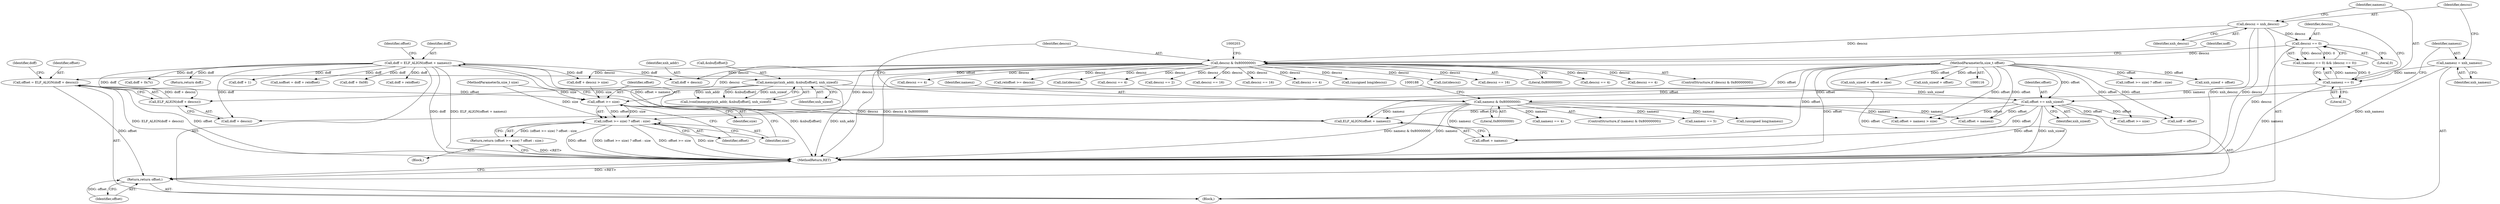 digraph "0_file_b4c01141e5367f247b84dcaf6aefbb4e741842b8@integer" {
"1000230" [label="(Call,offset = ELF_ALIGN(doff + descsz))"];
"1000232" [label="(Call,ELF_ALIGN(doff + descsz))"];
"1000215" [label="(Call,doff = ELF_ALIGN(offset + namesz))"];
"1000217" [label="(Call,ELF_ALIGN(offset + namesz))"];
"1000119" [label="(MethodParameterIn,size_t offset)"];
"1000157" [label="(Call,offset += xnh_sizeof)"];
"1000150" [label="(Call,memcpy(xnh_addr, &nbuf[offset], xnh_sizeof))"];
"1000183" [label="(Call,namesz & 0x80000000)"];
"1000168" [label="(Call,namesz == 0)"];
"1000160" [label="(Call,namesz = xnh_namesz)"];
"1000198" [label="(Call,descsz & 0x80000000)"];
"1000163" [label="(Call,descsz = xnh_descsz)"];
"1000171" [label="(Call,descsz == 0)"];
"1000245" [label="(Call,offset >= size)"];
"1000244" [label="(Call,(offset >= size) ? offset : size)"];
"1000243" [label="(Return,return (offset >= size) ? offset : size;)"];
"1001235" [label="(Return,return offset;)"];
"1001237" [label="(MethodReturn,RET)"];
"1000150" [label="(Call,memcpy(xnh_addr, &nbuf[offset], xnh_sizeof))"];
"1000249" [label="(Identifier,size)"];
"1000245" [label="(Call,offset >= size)"];
"1000156" [label="(Identifier,xnh_sizeof)"];
"1000163" [label="(Call,descsz = xnh_descsz)"];
"1000161" [label="(Identifier,namesz)"];
"1000213" [label="(Identifier,noff)"];
"1000176" [label="(Call,(offset >= size) ? offset : size)"];
"1000199" [label="(Identifier,descsz)"];
"1000232" [label="(Call,ELF_ALIGN(doff + descsz))"];
"1000682" [label="(Call,(int)descsz)"];
"1000542" [label="(Call,descsz == 4)"];
"1000192" [label="(Call,(unsigned long)namesz)"];
"1000125" [label="(Block,)"];
"1000165" [label="(Identifier,xnh_descsz)"];
"1000239" [label="(Identifier,doff)"];
"1000230" [label="(Call,offset = ELF_ALIGN(doff + descsz))"];
"1000282" [label="(Call,descsz == 2)"];
"1000994" [label="(Call,doff + 0x7c)"];
"1000172" [label="(Identifier,descsz)"];
"1000222" [label="(Call,offset + namesz > size)"];
"1001235" [label="(Return,return offset;)"];
"1000183" [label="(Call,namesz & 0x80000000)"];
"1000212" [label="(Call,noff = offset)"];
"1000479" [label="(Call,descsz == 16)"];
"1000228" [label="(Return,return doff;)"];
"1000185" [label="(Literal,0x80000000)"];
"1000867" [label="(Call,namesz == 4)"];
"1000243" [label="(Return,return (offset >= size) ? offset : size;)"];
"1000294" [label="(Call,doff + 1)"];
"1000177" [label="(Call,offset >= size)"];
"1000148" [label="(Call,(void)memcpy(xnh_addr, &nbuf[offset], xnh_sizeof))"];
"1000170" [label="(Literal,0)"];
"1000167" [label="(Call,(namesz == 0) && (descsz == 0))"];
"1000464" [label="(Call,descsz == 16)"];
"1000164" [label="(Identifier,descsz)"];
"1000184" [label="(Identifier,namesz)"];
"1000182" [label="(ControlStructure,if (namesz & 0x80000000))"];
"1000731" [label="(Call,descsz == 4)"];
"1000233" [label="(Call,doff + descsz)"];
"1000151" [label="(Identifier,xnh_addr)"];
"1000139" [label="(Call,xnh_sizeof + offset)"];
"1000244" [label="(Call,(offset >= size) ? offset : size)"];
"1000207" [label="(Call,(unsigned long)descsz)"];
"1000237" [label="(Call,doff + descsz > size)"];
"1000662" [label="(Call,(int)descsz)"];
"1000231" [label="(Identifier,offset)"];
"1000160" [label="(Call,namesz = xnh_namesz)"];
"1000217" [label="(Call,ELF_ALIGN(offset + namesz))"];
"1000119" [label="(MethodParameterIn,size_t offset)"];
"1000224" [label="(Identifier,offset)"];
"1000157" [label="(Call,offset += xnh_sizeof)"];
"1000138" [label="(Call,xnh_sizeof + offset > size)"];
"1000158" [label="(Identifier,offset)"];
"1001065" [label="(Call,noffset = doff + reloffset)"];
"1000215" [label="(Call,doff = ELF_ALIGN(offset + namesz))"];
"1000317" [label="(Call,descsz == 16)"];
"1000169" [label="(Identifier,namesz)"];
"1000247" [label="(Identifier,size)"];
"1000168" [label="(Call,namesz == 0)"];
"1000200" [label="(Literal,0x80000000)"];
"1000264" [label="(Call,namesz == 5)"];
"1000159" [label="(Identifier,xnh_sizeof)"];
"1000807" [label="(Call,descsz == 4)"];
"1000218" [label="(Call,offset + namesz)"];
"1001236" [label="(Identifier,offset)"];
"1000223" [label="(Call,offset + namesz)"];
"1000638" [label="(Call,descsz == 4)"];
"1000120" [label="(MethodParameterIn,size_t size)"];
"1001009" [label="(Call,doff + 0x08)"];
"1000248" [label="(Identifier,offset)"];
"1000246" [label="(Identifier,offset)"];
"1000198" [label="(Call,descsz & 0x80000000)"];
"1000197" [label="(ControlStructure,if (descsz & 0x80000000))"];
"1000768" [label="(Call,descsz == 4)"];
"1000162" [label="(Identifier,xnh_namesz)"];
"1000216" [label="(Identifier,doff)"];
"1001067" [label="(Call,doff + reloffset)"];
"1000242" [label="(Block,)"];
"1001093" [label="(Call,reloffset >= descsz)"];
"1000173" [label="(Literal,0)"];
"1000238" [label="(Call,doff + descsz)"];
"1000145" [label="(Call,xnh_sizeof + offset)"];
"1000152" [label="(Call,&nbuf[offset])"];
"1000171" [label="(Call,descsz == 0)"];
"1000230" -> "1000125"  [label="AST: "];
"1000230" -> "1000232"  [label="CFG: "];
"1000231" -> "1000230"  [label="AST: "];
"1000232" -> "1000230"  [label="AST: "];
"1000239" -> "1000230"  [label="CFG: "];
"1000230" -> "1001237"  [label="DDG: offset"];
"1000230" -> "1001237"  [label="DDG: ELF_ALIGN(doff + descsz)"];
"1000232" -> "1000230"  [label="DDG: doff + descsz"];
"1000119" -> "1000230"  [label="DDG: offset"];
"1000230" -> "1000245"  [label="DDG: offset"];
"1000230" -> "1001235"  [label="DDG: offset"];
"1000232" -> "1000233"  [label="CFG: "];
"1000233" -> "1000232"  [label="AST: "];
"1000215" -> "1000232"  [label="DDG: doff"];
"1000198" -> "1000232"  [label="DDG: descsz"];
"1000215" -> "1000125"  [label="AST: "];
"1000215" -> "1000217"  [label="CFG: "];
"1000216" -> "1000215"  [label="AST: "];
"1000217" -> "1000215"  [label="AST: "];
"1000224" -> "1000215"  [label="CFG: "];
"1000215" -> "1001237"  [label="DDG: doff"];
"1000215" -> "1001237"  [label="DDG: ELF_ALIGN(offset + namesz)"];
"1000217" -> "1000215"  [label="DDG: offset + namesz"];
"1000215" -> "1000228"  [label="DDG: doff"];
"1000215" -> "1000233"  [label="DDG: doff"];
"1000215" -> "1000237"  [label="DDG: doff"];
"1000215" -> "1000238"  [label="DDG: doff"];
"1000215" -> "1000294"  [label="DDG: doff"];
"1000215" -> "1000994"  [label="DDG: doff"];
"1000215" -> "1001009"  [label="DDG: doff"];
"1000215" -> "1001065"  [label="DDG: doff"];
"1000215" -> "1001067"  [label="DDG: doff"];
"1000217" -> "1000218"  [label="CFG: "];
"1000218" -> "1000217"  [label="AST: "];
"1000119" -> "1000217"  [label="DDG: offset"];
"1000157" -> "1000217"  [label="DDG: offset"];
"1000183" -> "1000217"  [label="DDG: namesz"];
"1000119" -> "1000116"  [label="AST: "];
"1000119" -> "1001237"  [label="DDG: offset"];
"1000119" -> "1000138"  [label="DDG: offset"];
"1000119" -> "1000139"  [label="DDG: offset"];
"1000119" -> "1000145"  [label="DDG: offset"];
"1000119" -> "1000157"  [label="DDG: offset"];
"1000119" -> "1000176"  [label="DDG: offset"];
"1000119" -> "1000177"  [label="DDG: offset"];
"1000119" -> "1000212"  [label="DDG: offset"];
"1000119" -> "1000218"  [label="DDG: offset"];
"1000119" -> "1000222"  [label="DDG: offset"];
"1000119" -> "1000223"  [label="DDG: offset"];
"1000119" -> "1000244"  [label="DDG: offset"];
"1000119" -> "1000245"  [label="DDG: offset"];
"1000119" -> "1001235"  [label="DDG: offset"];
"1000157" -> "1000125"  [label="AST: "];
"1000157" -> "1000159"  [label="CFG: "];
"1000158" -> "1000157"  [label="AST: "];
"1000159" -> "1000157"  [label="AST: "];
"1000161" -> "1000157"  [label="CFG: "];
"1000157" -> "1001237"  [label="DDG: xnh_sizeof"];
"1000157" -> "1001237"  [label="DDG: offset"];
"1000150" -> "1000157"  [label="DDG: xnh_sizeof"];
"1000157" -> "1000177"  [label="DDG: offset"];
"1000157" -> "1000212"  [label="DDG: offset"];
"1000157" -> "1000218"  [label="DDG: offset"];
"1000157" -> "1000222"  [label="DDG: offset"];
"1000157" -> "1000223"  [label="DDG: offset"];
"1000150" -> "1000148"  [label="AST: "];
"1000150" -> "1000156"  [label="CFG: "];
"1000151" -> "1000150"  [label="AST: "];
"1000152" -> "1000150"  [label="AST: "];
"1000156" -> "1000150"  [label="AST: "];
"1000148" -> "1000150"  [label="CFG: "];
"1000150" -> "1001237"  [label="DDG: xnh_addr"];
"1000150" -> "1001237"  [label="DDG: &nbuf[offset]"];
"1000150" -> "1000148"  [label="DDG: xnh_addr"];
"1000150" -> "1000148"  [label="DDG: &nbuf[offset]"];
"1000150" -> "1000148"  [label="DDG: xnh_sizeof"];
"1000183" -> "1000182"  [label="AST: "];
"1000183" -> "1000185"  [label="CFG: "];
"1000184" -> "1000183"  [label="AST: "];
"1000185" -> "1000183"  [label="AST: "];
"1000188" -> "1000183"  [label="CFG: "];
"1000199" -> "1000183"  [label="CFG: "];
"1000183" -> "1001237"  [label="DDG: namesz"];
"1000183" -> "1001237"  [label="DDG: namesz & 0x80000000"];
"1000168" -> "1000183"  [label="DDG: namesz"];
"1000183" -> "1000192"  [label="DDG: namesz"];
"1000183" -> "1000218"  [label="DDG: namesz"];
"1000183" -> "1000222"  [label="DDG: namesz"];
"1000183" -> "1000223"  [label="DDG: namesz"];
"1000183" -> "1000264"  [label="DDG: namesz"];
"1000183" -> "1000867"  [label="DDG: namesz"];
"1000168" -> "1000167"  [label="AST: "];
"1000168" -> "1000170"  [label="CFG: "];
"1000169" -> "1000168"  [label="AST: "];
"1000170" -> "1000168"  [label="AST: "];
"1000172" -> "1000168"  [label="CFG: "];
"1000167" -> "1000168"  [label="CFG: "];
"1000168" -> "1001237"  [label="DDG: namesz"];
"1000168" -> "1000167"  [label="DDG: namesz"];
"1000168" -> "1000167"  [label="DDG: 0"];
"1000160" -> "1000168"  [label="DDG: namesz"];
"1000160" -> "1000125"  [label="AST: "];
"1000160" -> "1000162"  [label="CFG: "];
"1000161" -> "1000160"  [label="AST: "];
"1000162" -> "1000160"  [label="AST: "];
"1000164" -> "1000160"  [label="CFG: "];
"1000160" -> "1001237"  [label="DDG: xnh_namesz"];
"1000198" -> "1000197"  [label="AST: "];
"1000198" -> "1000200"  [label="CFG: "];
"1000199" -> "1000198"  [label="AST: "];
"1000200" -> "1000198"  [label="AST: "];
"1000203" -> "1000198"  [label="CFG: "];
"1000213" -> "1000198"  [label="CFG: "];
"1000198" -> "1001237"  [label="DDG: descsz"];
"1000198" -> "1001237"  [label="DDG: descsz & 0x80000000"];
"1000163" -> "1000198"  [label="DDG: descsz"];
"1000171" -> "1000198"  [label="DDG: descsz"];
"1000198" -> "1000207"  [label="DDG: descsz"];
"1000198" -> "1000233"  [label="DDG: descsz"];
"1000198" -> "1000237"  [label="DDG: descsz"];
"1000198" -> "1000238"  [label="DDG: descsz"];
"1000198" -> "1000282"  [label="DDG: descsz"];
"1000198" -> "1000317"  [label="DDG: descsz"];
"1000198" -> "1000464"  [label="DDG: descsz"];
"1000198" -> "1000479"  [label="DDG: descsz"];
"1000198" -> "1000542"  [label="DDG: descsz"];
"1000198" -> "1000638"  [label="DDG: descsz"];
"1000198" -> "1000662"  [label="DDG: descsz"];
"1000198" -> "1000682"  [label="DDG: descsz"];
"1000198" -> "1000731"  [label="DDG: descsz"];
"1000198" -> "1000768"  [label="DDG: descsz"];
"1000198" -> "1000807"  [label="DDG: descsz"];
"1000198" -> "1001093"  [label="DDG: descsz"];
"1000163" -> "1000125"  [label="AST: "];
"1000163" -> "1000165"  [label="CFG: "];
"1000164" -> "1000163"  [label="AST: "];
"1000165" -> "1000163"  [label="AST: "];
"1000169" -> "1000163"  [label="CFG: "];
"1000163" -> "1001237"  [label="DDG: descsz"];
"1000163" -> "1001237"  [label="DDG: xnh_descsz"];
"1000163" -> "1000171"  [label="DDG: descsz"];
"1000171" -> "1000167"  [label="AST: "];
"1000171" -> "1000173"  [label="CFG: "];
"1000172" -> "1000171"  [label="AST: "];
"1000173" -> "1000171"  [label="AST: "];
"1000167" -> "1000171"  [label="CFG: "];
"1000171" -> "1001237"  [label="DDG: descsz"];
"1000171" -> "1000167"  [label="DDG: descsz"];
"1000171" -> "1000167"  [label="DDG: 0"];
"1000245" -> "1000244"  [label="AST: "];
"1000245" -> "1000247"  [label="CFG: "];
"1000246" -> "1000245"  [label="AST: "];
"1000247" -> "1000245"  [label="AST: "];
"1000248" -> "1000245"  [label="CFG: "];
"1000249" -> "1000245"  [label="CFG: "];
"1000245" -> "1000244"  [label="DDG: offset"];
"1000245" -> "1000244"  [label="DDG: size"];
"1000237" -> "1000245"  [label="DDG: size"];
"1000120" -> "1000245"  [label="DDG: size"];
"1000244" -> "1000243"  [label="AST: "];
"1000244" -> "1000248"  [label="CFG: "];
"1000244" -> "1000249"  [label="CFG: "];
"1000248" -> "1000244"  [label="AST: "];
"1000249" -> "1000244"  [label="AST: "];
"1000243" -> "1000244"  [label="CFG: "];
"1000244" -> "1001237"  [label="DDG: offset"];
"1000244" -> "1001237"  [label="DDG: (offset >= size) ? offset : size"];
"1000244" -> "1001237"  [label="DDG: offset >= size"];
"1000244" -> "1001237"  [label="DDG: size"];
"1000244" -> "1000243"  [label="DDG: (offset >= size) ? offset : size"];
"1000120" -> "1000244"  [label="DDG: size"];
"1000243" -> "1000242"  [label="AST: "];
"1001237" -> "1000243"  [label="CFG: "];
"1000243" -> "1001237"  [label="DDG: <RET>"];
"1001235" -> "1000125"  [label="AST: "];
"1001235" -> "1001236"  [label="CFG: "];
"1001236" -> "1001235"  [label="AST: "];
"1001237" -> "1001235"  [label="CFG: "];
"1001235" -> "1001237"  [label="DDG: <RET>"];
"1001236" -> "1001235"  [label="DDG: offset"];
}
